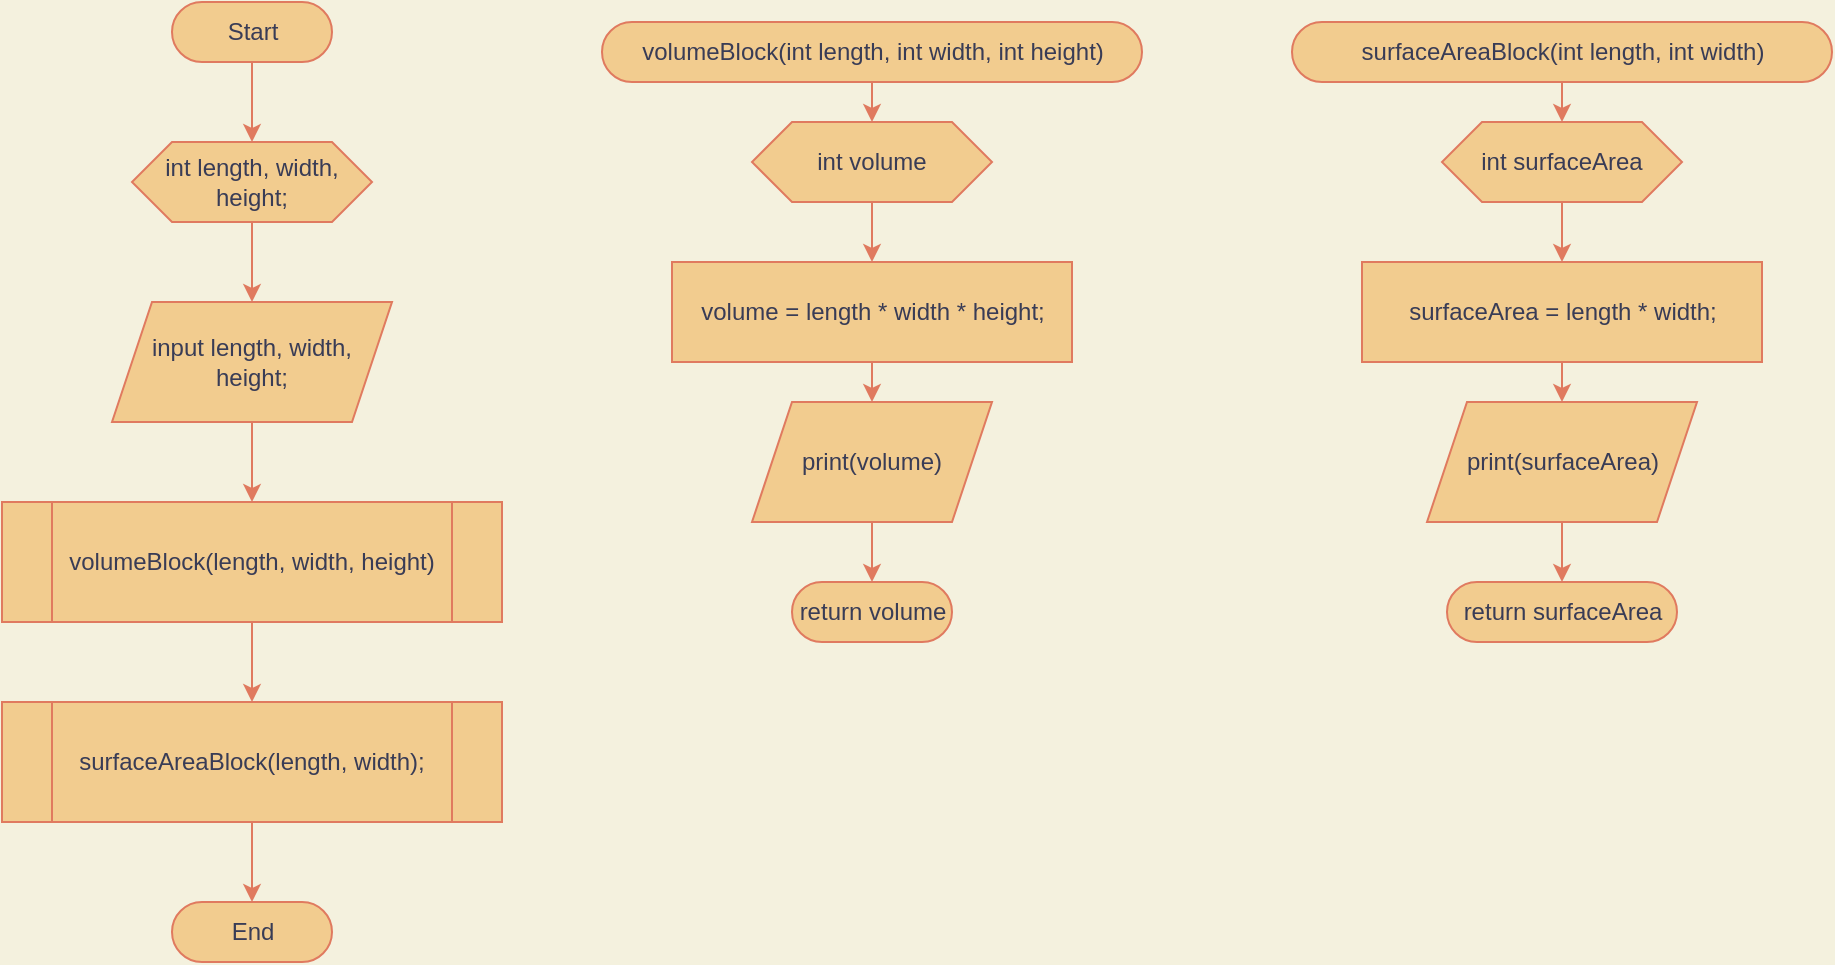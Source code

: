 <mxfile version="20.3.0" type="device"><diagram id="cPv7-yH48VnVdvRbN1Uz" name="Page-1"><mxGraphModel dx="792" dy="517" grid="1" gridSize="10" guides="1" tooltips="1" connect="1" arrows="1" fold="1" page="1" pageScale="1" pageWidth="850" pageHeight="1100" background="#F4F1DE" math="0" shadow="0"><root><mxCell id="0"/><mxCell id="1" parent="0"/><mxCell id="Kt_h1kDlxVSpVKCgp0-B-1" value="Start" style="html=1;dashed=0;whitespace=wrap;shape=mxgraph.dfd.start;fillColor=#F2CC8F;strokeColor=#E07A5F;fontColor=#393C56;" vertex="1" parent="1"><mxGeometry x="210" y="40" width="80" height="30" as="geometry"/></mxCell><mxCell id="Kt_h1kDlxVSpVKCgp0-B-2" value="volumeBlock(int length, int width, int height)" style="html=1;dashed=0;whitespace=wrap;shape=mxgraph.dfd.start;fillColor=#F2CC8F;strokeColor=#E07A5F;fontColor=#393C56;" vertex="1" parent="1"><mxGeometry x="425" y="50" width="270" height="30" as="geometry"/></mxCell><mxCell id="Kt_h1kDlxVSpVKCgp0-B-4" value="End" style="html=1;dashed=0;whitespace=wrap;shape=mxgraph.dfd.start;fillColor=#F2CC8F;strokeColor=#E07A5F;fontColor=#393C56;" vertex="1" parent="1"><mxGeometry x="210" y="490" width="80" height="30" as="geometry"/></mxCell><mxCell id="Kt_h1kDlxVSpVKCgp0-B-5" value="return volume" style="html=1;dashed=0;whitespace=wrap;shape=mxgraph.dfd.start;fillColor=#F2CC8F;strokeColor=#E07A5F;fontColor=#393C56;" vertex="1" parent="1"><mxGeometry x="520" y="330" width="80" height="30" as="geometry"/></mxCell><mxCell id="Kt_h1kDlxVSpVKCgp0-B-6" value="int volume" style="shape=hexagon;perimeter=hexagonPerimeter2;whiteSpace=wrap;html=1;fixedSize=1;fillColor=#F2CC8F;strokeColor=#E07A5F;fontColor=#393C56;" vertex="1" parent="1"><mxGeometry x="500" y="100" width="120" height="40" as="geometry"/></mxCell><mxCell id="Kt_h1kDlxVSpVKCgp0-B-8" value="volume = length * width * height;" style="html=1;dashed=0;whitespace=wrap;fillColor=#F2CC8F;strokeColor=#E07A5F;fontColor=#393C56;" vertex="1" parent="1"><mxGeometry x="460" y="170" width="200" height="50" as="geometry"/></mxCell><mxCell id="Kt_h1kDlxVSpVKCgp0-B-9" value="print(volume)" style="shape=parallelogram;perimeter=parallelogramPerimeter;whiteSpace=wrap;html=1;fixedSize=1;fillColor=#F2CC8F;strokeColor=#E07A5F;fontColor=#393C56;" vertex="1" parent="1"><mxGeometry x="500" y="240" width="120" height="60" as="geometry"/></mxCell><mxCell id="Kt_h1kDlxVSpVKCgp0-B-10" value="surfaceAreaBlock(int length, int width)" style="html=1;dashed=0;whitespace=wrap;shape=mxgraph.dfd.start;fillColor=#F2CC8F;strokeColor=#E07A5F;fontColor=#393C56;" vertex="1" parent="1"><mxGeometry x="770" y="50" width="270" height="30" as="geometry"/></mxCell><mxCell id="Kt_h1kDlxVSpVKCgp0-B-11" value="return&amp;nbsp;&lt;span style=&quot;&quot;&gt;surfaceArea&lt;/span&gt;" style="html=1;dashed=0;whitespace=wrap;shape=mxgraph.dfd.start;fillColor=#F2CC8F;strokeColor=#E07A5F;fontColor=#393C56;" vertex="1" parent="1"><mxGeometry x="847.5" y="330" width="115" height="30" as="geometry"/></mxCell><mxCell id="Kt_h1kDlxVSpVKCgp0-B-12" value="int surfaceArea" style="shape=hexagon;perimeter=hexagonPerimeter2;whiteSpace=wrap;html=1;fixedSize=1;fillColor=#F2CC8F;strokeColor=#E07A5F;fontColor=#393C56;" vertex="1" parent="1"><mxGeometry x="845" y="100" width="120" height="40" as="geometry"/></mxCell><mxCell id="Kt_h1kDlxVSpVKCgp0-B-13" value="surfaceArea = length * width;" style="html=1;dashed=0;whitespace=wrap;fillColor=#F2CC8F;strokeColor=#E07A5F;fontColor=#393C56;" vertex="1" parent="1"><mxGeometry x="805" y="170" width="200" height="50" as="geometry"/></mxCell><mxCell id="Kt_h1kDlxVSpVKCgp0-B-14" value="print(surfaceArea)" style="shape=parallelogram;perimeter=parallelogramPerimeter;whiteSpace=wrap;html=1;fixedSize=1;fillColor=#F2CC8F;strokeColor=#E07A5F;fontColor=#393C56;" vertex="1" parent="1"><mxGeometry x="837.5" y="240" width="135" height="60" as="geometry"/></mxCell><mxCell id="Kt_h1kDlxVSpVKCgp0-B-15" value="" style="endArrow=classic;html=1;rounded=0;entryX=0.5;entryY=0;entryDx=0;entryDy=0;exitX=0.5;exitY=0.5;exitDx=0;exitDy=15;exitPerimeter=0;labelBackgroundColor=#F4F1DE;strokeColor=#E07A5F;fontColor=#393C56;" edge="1" parent="1" source="Kt_h1kDlxVSpVKCgp0-B-1" target="Kt_h1kDlxVSpVKCgp0-B-24"><mxGeometry width="50" height="50" relative="1" as="geometry"><mxPoint x="425" y="450" as="sourcePoint"/><mxPoint x="475" y="400" as="targetPoint"/></mxGeometry></mxCell><mxCell id="Kt_h1kDlxVSpVKCgp0-B-16" value="" style="endArrow=classic;html=1;rounded=0;entryX=0.5;entryY=0;entryDx=0;entryDy=0;exitX=0.5;exitY=0.5;exitDx=0;exitDy=15;exitPerimeter=0;labelBackgroundColor=#F4F1DE;strokeColor=#E07A5F;fontColor=#393C56;" edge="1" parent="1" source="Kt_h1kDlxVSpVKCgp0-B-2" target="Kt_h1kDlxVSpVKCgp0-B-6"><mxGeometry width="50" height="50" relative="1" as="geometry"><mxPoint x="530" y="460" as="sourcePoint"/><mxPoint x="580" y="410" as="targetPoint"/></mxGeometry></mxCell><mxCell id="Kt_h1kDlxVSpVKCgp0-B-17" value="" style="endArrow=classic;html=1;rounded=0;entryX=0.5;entryY=0.5;entryDx=0;entryDy=-15;entryPerimeter=0;exitX=0.5;exitY=1;exitDx=0;exitDy=0;labelBackgroundColor=#F4F1DE;strokeColor=#E07A5F;fontColor=#393C56;" edge="1" parent="1" source="Kt_h1kDlxVSpVKCgp0-B-14" target="Kt_h1kDlxVSpVKCgp0-B-11"><mxGeometry width="50" height="50" relative="1" as="geometry"><mxPoint x="540" y="470" as="sourcePoint"/><mxPoint x="590" y="420" as="targetPoint"/></mxGeometry></mxCell><mxCell id="Kt_h1kDlxVSpVKCgp0-B-18" value="" style="endArrow=classic;html=1;rounded=0;entryX=0.5;entryY=0;entryDx=0;entryDy=0;exitX=0.5;exitY=1;exitDx=0;exitDy=0;labelBackgroundColor=#F4F1DE;strokeColor=#E07A5F;fontColor=#393C56;" edge="1" parent="1" source="Kt_h1kDlxVSpVKCgp0-B-13" target="Kt_h1kDlxVSpVKCgp0-B-14"><mxGeometry width="50" height="50" relative="1" as="geometry"><mxPoint x="550" y="480" as="sourcePoint"/><mxPoint x="600" y="430" as="targetPoint"/></mxGeometry></mxCell><mxCell id="Kt_h1kDlxVSpVKCgp0-B-19" value="" style="endArrow=classic;html=1;rounded=0;entryX=0.5;entryY=0;entryDx=0;entryDy=0;exitX=0.5;exitY=1;exitDx=0;exitDy=0;labelBackgroundColor=#F4F1DE;strokeColor=#E07A5F;fontColor=#393C56;" edge="1" parent="1" source="Kt_h1kDlxVSpVKCgp0-B-12" target="Kt_h1kDlxVSpVKCgp0-B-13"><mxGeometry width="50" height="50" relative="1" as="geometry"><mxPoint x="560" y="490" as="sourcePoint"/><mxPoint x="610" y="440" as="targetPoint"/></mxGeometry></mxCell><mxCell id="Kt_h1kDlxVSpVKCgp0-B-20" value="" style="endArrow=classic;html=1;rounded=0;entryX=0.5;entryY=0;entryDx=0;entryDy=0;exitX=0.5;exitY=0.5;exitDx=0;exitDy=15;exitPerimeter=0;labelBackgroundColor=#F4F1DE;strokeColor=#E07A5F;fontColor=#393C56;" edge="1" parent="1" source="Kt_h1kDlxVSpVKCgp0-B-10" target="Kt_h1kDlxVSpVKCgp0-B-12"><mxGeometry width="50" height="50" relative="1" as="geometry"><mxPoint x="570" y="500" as="sourcePoint"/><mxPoint x="620" y="450" as="targetPoint"/></mxGeometry></mxCell><mxCell id="Kt_h1kDlxVSpVKCgp0-B-21" value="" style="endArrow=classic;html=1;rounded=0;entryX=0.5;entryY=0;entryDx=0;entryDy=0;exitX=0.5;exitY=1;exitDx=0;exitDy=0;labelBackgroundColor=#F4F1DE;strokeColor=#E07A5F;fontColor=#393C56;" edge="1" parent="1" source="Kt_h1kDlxVSpVKCgp0-B-6" target="Kt_h1kDlxVSpVKCgp0-B-8"><mxGeometry width="50" height="50" relative="1" as="geometry"><mxPoint x="540" y="470" as="sourcePoint"/><mxPoint x="590" y="420" as="targetPoint"/></mxGeometry></mxCell><mxCell id="Kt_h1kDlxVSpVKCgp0-B-22" value="" style="endArrow=classic;html=1;rounded=0;entryX=0.5;entryY=0;entryDx=0;entryDy=0;exitX=0.5;exitY=1;exitDx=0;exitDy=0;labelBackgroundColor=#F4F1DE;strokeColor=#E07A5F;fontColor=#393C56;" edge="1" parent="1" source="Kt_h1kDlxVSpVKCgp0-B-8" target="Kt_h1kDlxVSpVKCgp0-B-9"><mxGeometry width="50" height="50" relative="1" as="geometry"><mxPoint x="550" y="480" as="sourcePoint"/><mxPoint x="600" y="430" as="targetPoint"/></mxGeometry></mxCell><mxCell id="Kt_h1kDlxVSpVKCgp0-B-23" value="" style="endArrow=classic;html=1;rounded=0;entryX=0.5;entryY=0.5;entryDx=0;entryDy=-15;entryPerimeter=0;exitX=0.5;exitY=1;exitDx=0;exitDy=0;labelBackgroundColor=#F4F1DE;strokeColor=#E07A5F;fontColor=#393C56;" edge="1" parent="1" source="Kt_h1kDlxVSpVKCgp0-B-9" target="Kt_h1kDlxVSpVKCgp0-B-5"><mxGeometry width="50" height="50" relative="1" as="geometry"><mxPoint x="560" y="490" as="sourcePoint"/><mxPoint x="610" y="440" as="targetPoint"/></mxGeometry></mxCell><mxCell id="Kt_h1kDlxVSpVKCgp0-B-24" value="int length, width, height;" style="shape=hexagon;perimeter=hexagonPerimeter2;whiteSpace=wrap;html=1;fixedSize=1;fillColor=#F2CC8F;strokeColor=#E07A5F;fontColor=#393C56;" vertex="1" parent="1"><mxGeometry x="190" y="110" width="120" height="40" as="geometry"/></mxCell><mxCell id="Kt_h1kDlxVSpVKCgp0-B-25" value="input length, width, height;" style="shape=parallelogram;perimeter=parallelogramPerimeter;whiteSpace=wrap;html=1;fixedSize=1;fillColor=#F2CC8F;strokeColor=#E07A5F;fontColor=#393C56;" vertex="1" parent="1"><mxGeometry x="180" y="190" width="140" height="60" as="geometry"/></mxCell><mxCell id="Kt_h1kDlxVSpVKCgp0-B-26" value="&lt;div&gt;volumeBlock(length, width, height)&lt;/div&gt;" style="shape=process;whiteSpace=wrap;html=1;backgroundOutline=1;fillColor=#F2CC8F;strokeColor=#E07A5F;fontColor=#393C56;" vertex="1" parent="1"><mxGeometry x="125" y="290" width="250" height="60" as="geometry"/></mxCell><mxCell id="Kt_h1kDlxVSpVKCgp0-B-27" value="surfaceAreaBlock(length, width);" style="shape=process;whiteSpace=wrap;html=1;backgroundOutline=1;fillColor=#F2CC8F;strokeColor=#E07A5F;fontColor=#393C56;" vertex="1" parent="1"><mxGeometry x="125" y="390" width="250" height="60" as="geometry"/></mxCell><mxCell id="Kt_h1kDlxVSpVKCgp0-B-28" value="" style="endArrow=classic;html=1;rounded=0;entryX=0.5;entryY=0;entryDx=0;entryDy=0;exitX=0.5;exitY=1;exitDx=0;exitDy=0;labelBackgroundColor=#F4F1DE;strokeColor=#E07A5F;fontColor=#393C56;" edge="1" parent="1" source="Kt_h1kDlxVSpVKCgp0-B-24" target="Kt_h1kDlxVSpVKCgp0-B-25"><mxGeometry width="50" height="50" relative="1" as="geometry"><mxPoint x="435" y="460" as="sourcePoint"/><mxPoint x="485" y="410" as="targetPoint"/></mxGeometry></mxCell><mxCell id="Kt_h1kDlxVSpVKCgp0-B-29" value="" style="endArrow=classic;html=1;rounded=0;entryX=0.5;entryY=0;entryDx=0;entryDy=0;exitX=0.5;exitY=1;exitDx=0;exitDy=0;labelBackgroundColor=#F4F1DE;strokeColor=#E07A5F;fontColor=#393C56;" edge="1" parent="1" source="Kt_h1kDlxVSpVKCgp0-B-25" target="Kt_h1kDlxVSpVKCgp0-B-26"><mxGeometry width="50" height="50" relative="1" as="geometry"><mxPoint x="445" y="470" as="sourcePoint"/><mxPoint x="495" y="420" as="targetPoint"/></mxGeometry></mxCell><mxCell id="Kt_h1kDlxVSpVKCgp0-B-30" value="" style="endArrow=classic;html=1;rounded=0;entryX=0.5;entryY=0;entryDx=0;entryDy=0;exitX=0.5;exitY=1;exitDx=0;exitDy=0;labelBackgroundColor=#F4F1DE;strokeColor=#E07A5F;fontColor=#393C56;" edge="1" parent="1" source="Kt_h1kDlxVSpVKCgp0-B-26" target="Kt_h1kDlxVSpVKCgp0-B-27"><mxGeometry width="50" height="50" relative="1" as="geometry"><mxPoint x="455" y="480" as="sourcePoint"/><mxPoint x="505" y="430" as="targetPoint"/></mxGeometry></mxCell><mxCell id="Kt_h1kDlxVSpVKCgp0-B-31" value="" style="endArrow=classic;html=1;rounded=0;entryX=0.5;entryY=0.5;entryDx=0;entryDy=-15;exitX=0.5;exitY=1;exitDx=0;exitDy=0;entryPerimeter=0;labelBackgroundColor=#F4F1DE;strokeColor=#E07A5F;fontColor=#393C56;" edge="1" parent="1" source="Kt_h1kDlxVSpVKCgp0-B-27" target="Kt_h1kDlxVSpVKCgp0-B-4"><mxGeometry width="50" height="50" relative="1" as="geometry"><mxPoint x="260" y="360" as="sourcePoint"/><mxPoint x="260" y="400" as="targetPoint"/></mxGeometry></mxCell></root></mxGraphModel></diagram></mxfile>